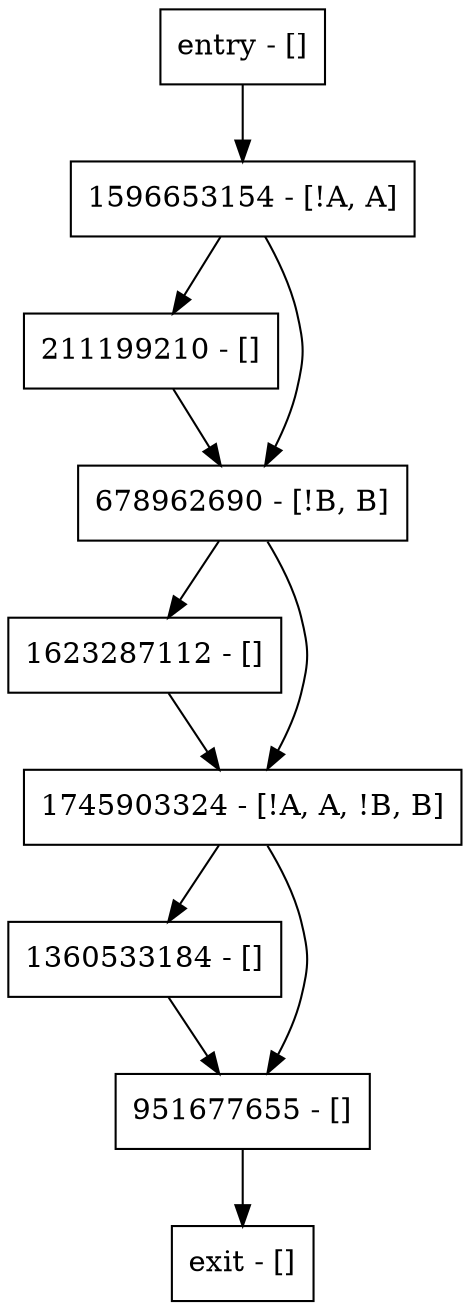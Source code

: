 digraph main {
node [shape=record];
1623287112 [label="1623287112 - []"];
entry [label="entry - []"];
exit [label="exit - []"];
211199210 [label="211199210 - []"];
1360533184 [label="1360533184 - []"];
951677655 [label="951677655 - []"];
1596653154 [label="1596653154 - [!A, A]"];
1745903324 [label="1745903324 - [!A, A, !B, B]"];
678962690 [label="678962690 - [!B, B]"];
entry;
exit;
1623287112 -> 1745903324;
entry -> 1596653154;
211199210 -> 678962690;
1360533184 -> 951677655;
951677655 -> exit;
1596653154 -> 211199210;
1596653154 -> 678962690;
1745903324 -> 1360533184;
1745903324 -> 951677655;
678962690 -> 1623287112;
678962690 -> 1745903324;
}
